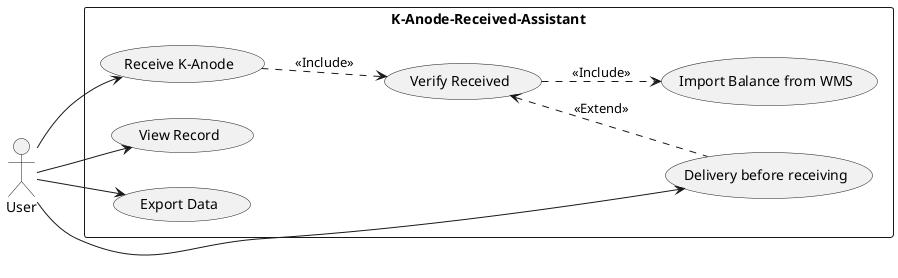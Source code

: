 @startuml UseCase
left to right direction
rectangle K-Anode-Received-Assistant {
    usecase "Receive K-Anode" as receive
    usecase "Verify Received" as verify
    usecase "Delivery before receiving" as delivery
    usecase "View Record" as view
    usecase "Export Data" as export
    usecase "Import Balance from WMS" as import
}
User --> receive

receive ..> verify : <<Include>>
verify ..> import : <<Include>>

User --> delivery
verify <.. delivery : <<Extend>>

User --> view
User --> export
@enduml